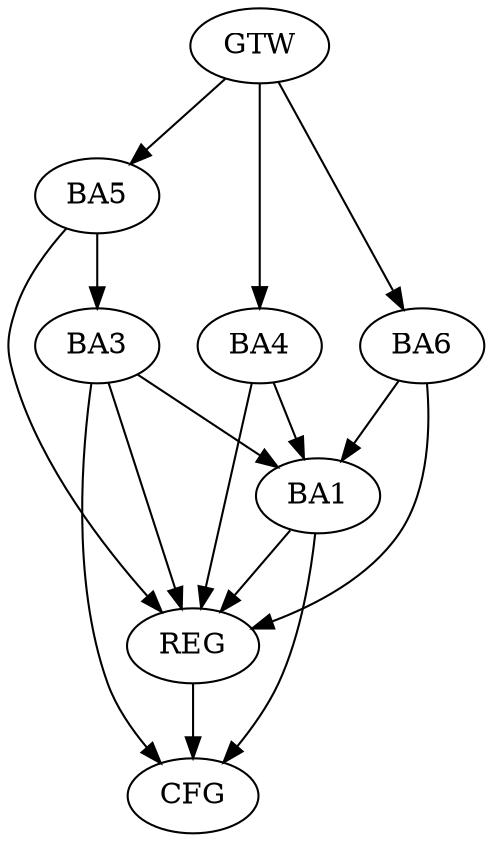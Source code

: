 strict digraph G {
  BA1 [ label="BA1" ];
  BA3 [ label="BA3" ];
  BA4 [ label="BA4" ];
  BA5 [ label="BA5" ];
  BA6 [ label="BA6" ];
  GTW [ label="GTW" ];
  REG [ label="REG" ];
  CFG [ label="CFG" ];
  BA3 -> BA1;
  BA4 -> BA1;
  BA5 -> BA3;
  BA6 -> BA1;
  GTW -> BA4;
  GTW -> BA5;
  GTW -> BA6;
  BA1 -> REG;
  BA3 -> REG;
  BA4 -> REG;
  BA5 -> REG;
  BA6 -> REG;
  BA1 -> CFG;
  BA3 -> CFG;
  REG -> CFG;
}
